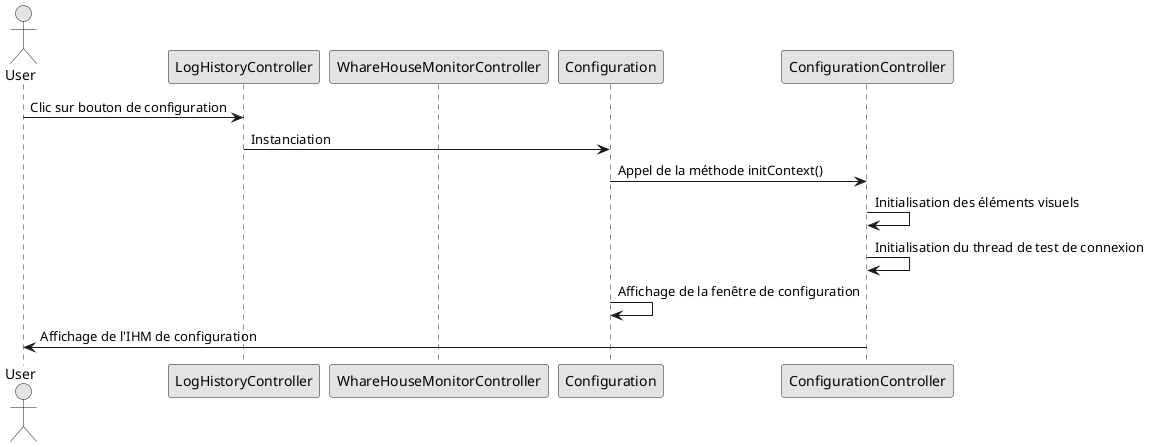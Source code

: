 DSS 1)

@startuml
skinparam monochrome true

actor User

participant LogHistoryController
participant WhareHouseMonitorController
participant Configuration
participant ConfigurationController

User -> LogHistoryController: Clic sur bouton de configuration
LogHistoryController -> Configuration: Instanciation
Configuration -> ConfigurationController: Appel de la méthode initContext()
ConfigurationController -> ConfigurationController: Initialisation des éléments visuels
ConfigurationController -> ConfigurationController: Initialisation du thread de test de connexion
Configuration -> Configuration: Affichage de la fenêtre de configuration
ConfigurationController -> User: Affichage de l'IHM de configuration
@enduml



DSS 2)

@startuml
skinparam monochrome true

actor User

participant ConfigurationController
participant WhareHouseMonitorController
participant LogHistory
participant LogHistoryController

User -> ConfigurationController: Clic sur bouton de l'historique
User -> WhareHouseMonitorController: Clic sur bouton de l'historique
ConfigurationController-> LogHistory: Instanciation
WhareHouseMonitorController -> LogHistory: Instanciation
LogHistory-> LogHistoryController: Appel de la méthode initContext()
LogHistoryController-> LogHistoryController: Initialisation des éléments visuels
LogHistory-> LogHistoryController: Affichage de la fenêtre de configuration
LogHistoryController-> User: Affichage de l'IHM de configuration
@enduml



DSS 3)

@startuml
skinparam monochrome true

actor User

participant ConfigurationController
participant LogHistoryController
participant WhareHouse
participant WhareHouseMonitorController

User -> ConfigurationController: Clic sur bouton de l'entrepôt
User -> LogHistoryController: Clic sur bouton de l'entrepôt
ConfigurationController-> WhareHouse: Instanciation
LogHistoryController-> WhareHouse: Instanciation
WhareHouse-> WhareHouseMonitorController: Appel de la méthode initContext()
WhareHouseMonitorController-> LogHistoryController: Initialisation des éléments visuels
WhareHouse-> WhareHouseMonitorController: Affichage de la fenêtre de configuration
WhareHouseMonitorController-> User: Affichage de l'IHM de configuration
@enduml



DSS 4)

@startuml
skinparam monochrome true

actor "File System" as FS
participant "Thread" as T
participant "JsonUtilities" as JU
participant "LogHistoryController" as LHC
participant "Notification" as N

FS -> T: Modifie le fichier donnees.json
activate T
T -> FS: Vérifie la dernière modification
FS --> T: Nouvelle modification détectée
T -> JU: Met à jour l'historique à partir du fichier JSON
activate JU
JU -> LHC: Met à jour l'IHM
activate LHC
LHC -> LHC: Vérifie les alertes pour les dernières données
LHC -> LHC: Vérifie seuils de données
deactivate LHC
JU --> T: Données mises à jour
T -> LHC: Crée les notifications d'alerte si dépassement des seuils
activate N
LHC -> N: Crée la notification
deactivate N
deactivate JU
deactivate T
@enduml